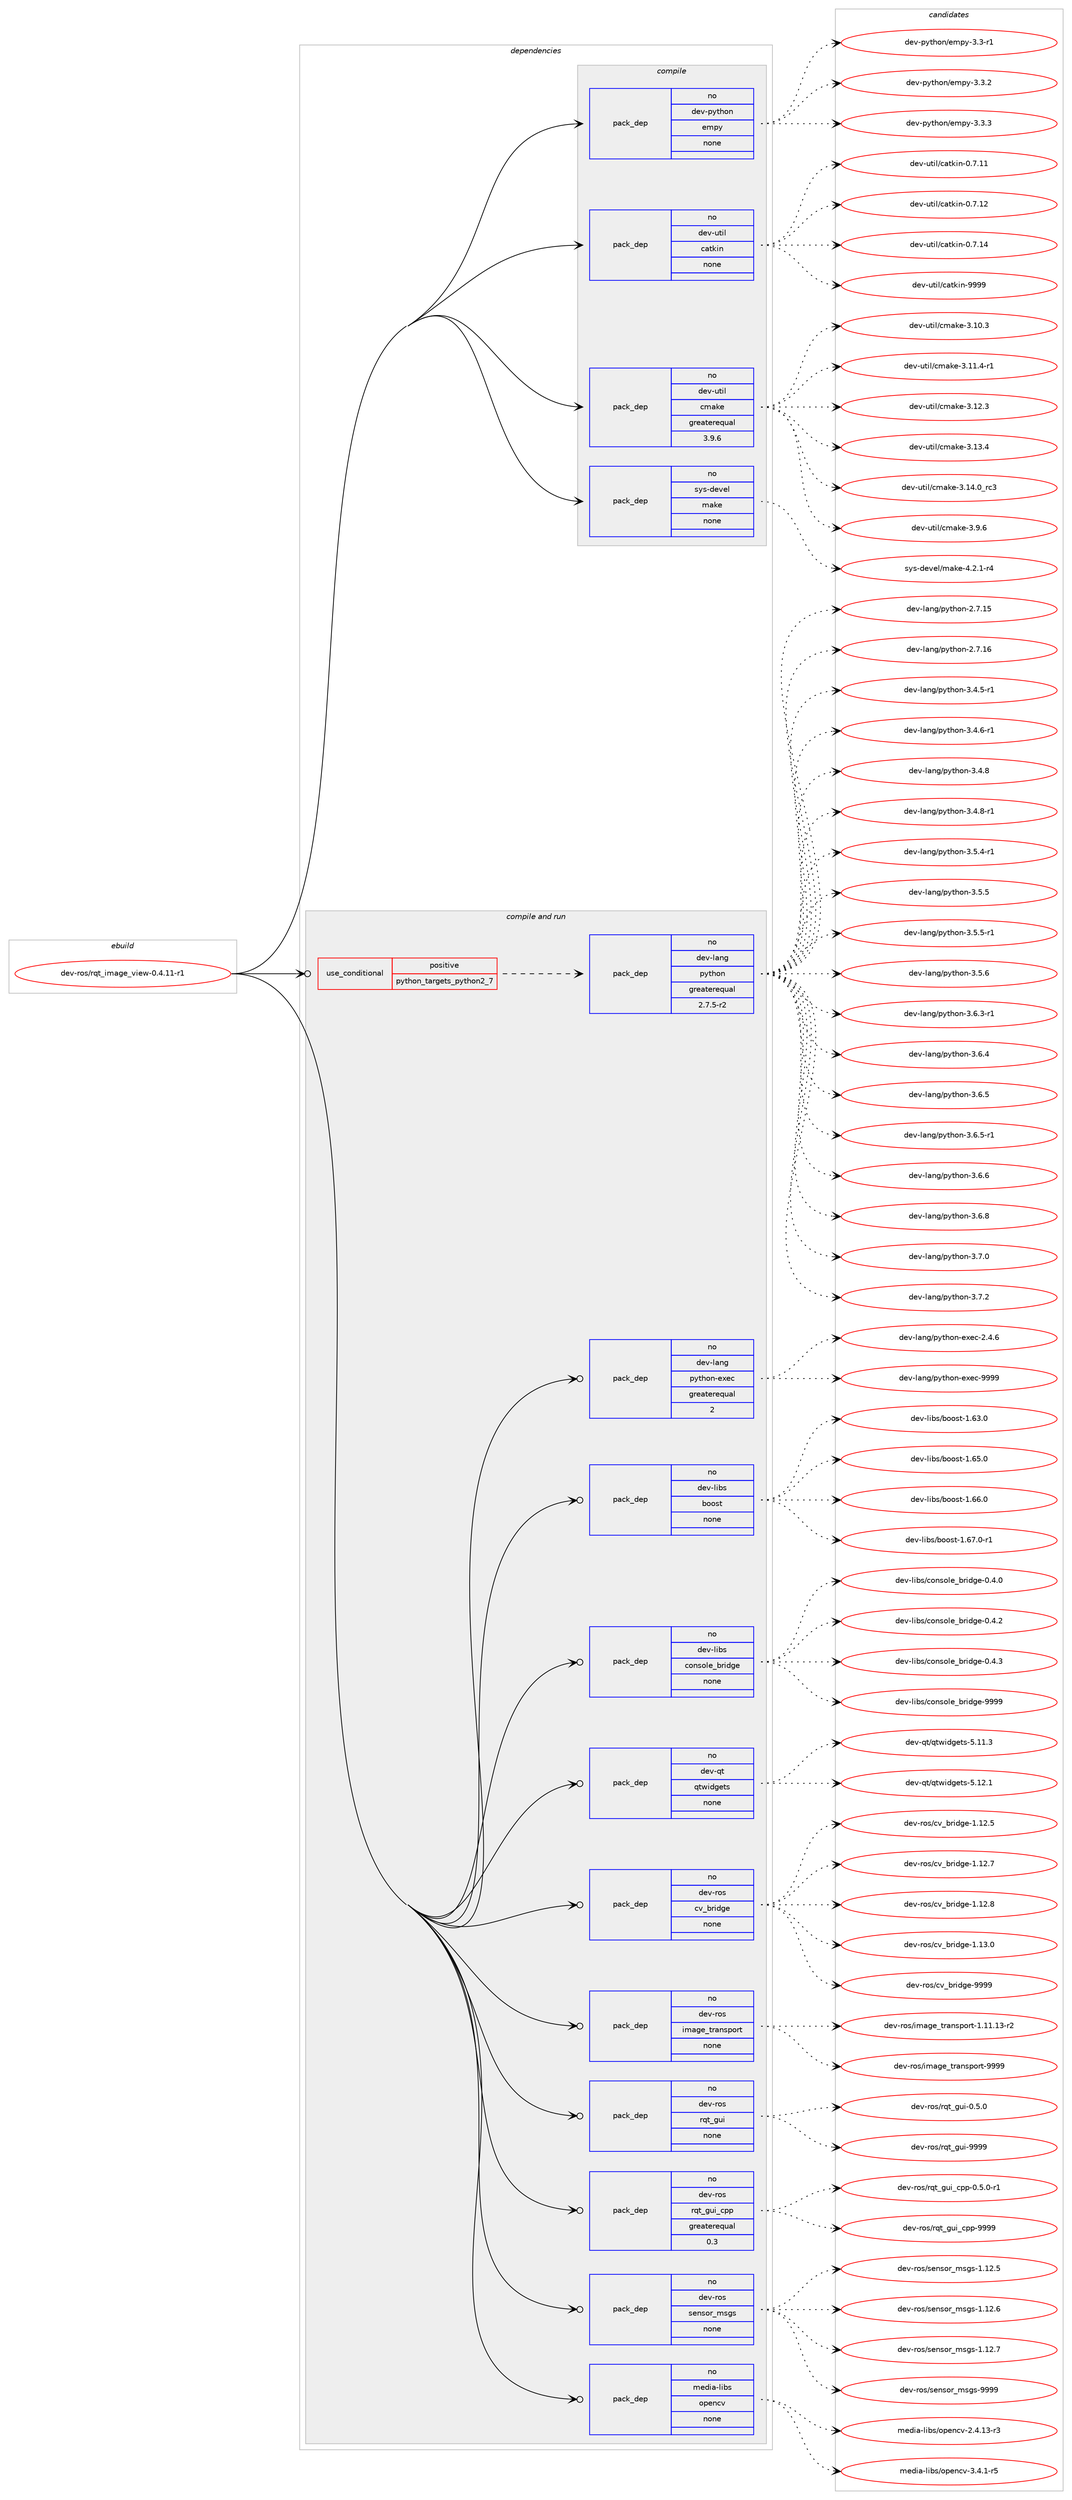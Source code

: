 digraph prolog {

# *************
# Graph options
# *************

newrank=true;
concentrate=true;
compound=true;
graph [rankdir=LR,fontname=Helvetica,fontsize=10,ranksep=1.5];#, ranksep=2.5, nodesep=0.2];
edge  [arrowhead=vee];
node  [fontname=Helvetica,fontsize=10];

# **********
# The ebuild
# **********

subgraph cluster_leftcol {
color=gray;
rank=same;
label=<<i>ebuild</i>>;
id [label="dev-ros/rqt_image_view-0.4.11-r1", color=red, width=4, href="../dev-ros/rqt_image_view-0.4.11-r1.svg"];
}

# ****************
# The dependencies
# ****************

subgraph cluster_midcol {
color=gray;
label=<<i>dependencies</i>>;
subgraph cluster_compile {
fillcolor="#eeeeee";
style=filled;
label=<<i>compile</i>>;
subgraph pack1055448 {
dependency1469337 [label=<<TABLE BORDER="0" CELLBORDER="1" CELLSPACING="0" CELLPADDING="4" WIDTH="220"><TR><TD ROWSPAN="6" CELLPADDING="30">pack_dep</TD></TR><TR><TD WIDTH="110">no</TD></TR><TR><TD>dev-python</TD></TR><TR><TD>empy</TD></TR><TR><TD>none</TD></TR><TR><TD></TD></TR></TABLE>>, shape=none, color=blue];
}
id:e -> dependency1469337:w [weight=20,style="solid",arrowhead="vee"];
subgraph pack1055449 {
dependency1469338 [label=<<TABLE BORDER="0" CELLBORDER="1" CELLSPACING="0" CELLPADDING="4" WIDTH="220"><TR><TD ROWSPAN="6" CELLPADDING="30">pack_dep</TD></TR><TR><TD WIDTH="110">no</TD></TR><TR><TD>dev-util</TD></TR><TR><TD>catkin</TD></TR><TR><TD>none</TD></TR><TR><TD></TD></TR></TABLE>>, shape=none, color=blue];
}
id:e -> dependency1469338:w [weight=20,style="solid",arrowhead="vee"];
subgraph pack1055450 {
dependency1469339 [label=<<TABLE BORDER="0" CELLBORDER="1" CELLSPACING="0" CELLPADDING="4" WIDTH="220"><TR><TD ROWSPAN="6" CELLPADDING="30">pack_dep</TD></TR><TR><TD WIDTH="110">no</TD></TR><TR><TD>dev-util</TD></TR><TR><TD>cmake</TD></TR><TR><TD>greaterequal</TD></TR><TR><TD>3.9.6</TD></TR></TABLE>>, shape=none, color=blue];
}
id:e -> dependency1469339:w [weight=20,style="solid",arrowhead="vee"];
subgraph pack1055451 {
dependency1469340 [label=<<TABLE BORDER="0" CELLBORDER="1" CELLSPACING="0" CELLPADDING="4" WIDTH="220"><TR><TD ROWSPAN="6" CELLPADDING="30">pack_dep</TD></TR><TR><TD WIDTH="110">no</TD></TR><TR><TD>sys-devel</TD></TR><TR><TD>make</TD></TR><TR><TD>none</TD></TR><TR><TD></TD></TR></TABLE>>, shape=none, color=blue];
}
id:e -> dependency1469340:w [weight=20,style="solid",arrowhead="vee"];
}
subgraph cluster_compileandrun {
fillcolor="#eeeeee";
style=filled;
label=<<i>compile and run</i>>;
subgraph cond390499 {
dependency1469341 [label=<<TABLE BORDER="0" CELLBORDER="1" CELLSPACING="0" CELLPADDING="4"><TR><TD ROWSPAN="3" CELLPADDING="10">use_conditional</TD></TR><TR><TD>positive</TD></TR><TR><TD>python_targets_python2_7</TD></TR></TABLE>>, shape=none, color=red];
subgraph pack1055452 {
dependency1469342 [label=<<TABLE BORDER="0" CELLBORDER="1" CELLSPACING="0" CELLPADDING="4" WIDTH="220"><TR><TD ROWSPAN="6" CELLPADDING="30">pack_dep</TD></TR><TR><TD WIDTH="110">no</TD></TR><TR><TD>dev-lang</TD></TR><TR><TD>python</TD></TR><TR><TD>greaterequal</TD></TR><TR><TD>2.7.5-r2</TD></TR></TABLE>>, shape=none, color=blue];
}
dependency1469341:e -> dependency1469342:w [weight=20,style="dashed",arrowhead="vee"];
}
id:e -> dependency1469341:w [weight=20,style="solid",arrowhead="odotvee"];
subgraph pack1055453 {
dependency1469343 [label=<<TABLE BORDER="0" CELLBORDER="1" CELLSPACING="0" CELLPADDING="4" WIDTH="220"><TR><TD ROWSPAN="6" CELLPADDING="30">pack_dep</TD></TR><TR><TD WIDTH="110">no</TD></TR><TR><TD>dev-lang</TD></TR><TR><TD>python-exec</TD></TR><TR><TD>greaterequal</TD></TR><TR><TD>2</TD></TR></TABLE>>, shape=none, color=blue];
}
id:e -> dependency1469343:w [weight=20,style="solid",arrowhead="odotvee"];
subgraph pack1055454 {
dependency1469344 [label=<<TABLE BORDER="0" CELLBORDER="1" CELLSPACING="0" CELLPADDING="4" WIDTH="220"><TR><TD ROWSPAN="6" CELLPADDING="30">pack_dep</TD></TR><TR><TD WIDTH="110">no</TD></TR><TR><TD>dev-libs</TD></TR><TR><TD>boost</TD></TR><TR><TD>none</TD></TR><TR><TD></TD></TR></TABLE>>, shape=none, color=blue];
}
id:e -> dependency1469344:w [weight=20,style="solid",arrowhead="odotvee"];
subgraph pack1055455 {
dependency1469345 [label=<<TABLE BORDER="0" CELLBORDER="1" CELLSPACING="0" CELLPADDING="4" WIDTH="220"><TR><TD ROWSPAN="6" CELLPADDING="30">pack_dep</TD></TR><TR><TD WIDTH="110">no</TD></TR><TR><TD>dev-libs</TD></TR><TR><TD>console_bridge</TD></TR><TR><TD>none</TD></TR><TR><TD></TD></TR></TABLE>>, shape=none, color=blue];
}
id:e -> dependency1469345:w [weight=20,style="solid",arrowhead="odotvee"];
subgraph pack1055456 {
dependency1469346 [label=<<TABLE BORDER="0" CELLBORDER="1" CELLSPACING="0" CELLPADDING="4" WIDTH="220"><TR><TD ROWSPAN="6" CELLPADDING="30">pack_dep</TD></TR><TR><TD WIDTH="110">no</TD></TR><TR><TD>dev-qt</TD></TR><TR><TD>qtwidgets</TD></TR><TR><TD>none</TD></TR><TR><TD></TD></TR></TABLE>>, shape=none, color=blue];
}
id:e -> dependency1469346:w [weight=20,style="solid",arrowhead="odotvee"];
subgraph pack1055457 {
dependency1469347 [label=<<TABLE BORDER="0" CELLBORDER="1" CELLSPACING="0" CELLPADDING="4" WIDTH="220"><TR><TD ROWSPAN="6" CELLPADDING="30">pack_dep</TD></TR><TR><TD WIDTH="110">no</TD></TR><TR><TD>dev-ros</TD></TR><TR><TD>cv_bridge</TD></TR><TR><TD>none</TD></TR><TR><TD></TD></TR></TABLE>>, shape=none, color=blue];
}
id:e -> dependency1469347:w [weight=20,style="solid",arrowhead="odotvee"];
subgraph pack1055458 {
dependency1469348 [label=<<TABLE BORDER="0" CELLBORDER="1" CELLSPACING="0" CELLPADDING="4" WIDTH="220"><TR><TD ROWSPAN="6" CELLPADDING="30">pack_dep</TD></TR><TR><TD WIDTH="110">no</TD></TR><TR><TD>dev-ros</TD></TR><TR><TD>image_transport</TD></TR><TR><TD>none</TD></TR><TR><TD></TD></TR></TABLE>>, shape=none, color=blue];
}
id:e -> dependency1469348:w [weight=20,style="solid",arrowhead="odotvee"];
subgraph pack1055459 {
dependency1469349 [label=<<TABLE BORDER="0" CELLBORDER="1" CELLSPACING="0" CELLPADDING="4" WIDTH="220"><TR><TD ROWSPAN="6" CELLPADDING="30">pack_dep</TD></TR><TR><TD WIDTH="110">no</TD></TR><TR><TD>dev-ros</TD></TR><TR><TD>rqt_gui</TD></TR><TR><TD>none</TD></TR><TR><TD></TD></TR></TABLE>>, shape=none, color=blue];
}
id:e -> dependency1469349:w [weight=20,style="solid",arrowhead="odotvee"];
subgraph pack1055460 {
dependency1469350 [label=<<TABLE BORDER="0" CELLBORDER="1" CELLSPACING="0" CELLPADDING="4" WIDTH="220"><TR><TD ROWSPAN="6" CELLPADDING="30">pack_dep</TD></TR><TR><TD WIDTH="110">no</TD></TR><TR><TD>dev-ros</TD></TR><TR><TD>rqt_gui_cpp</TD></TR><TR><TD>greaterequal</TD></TR><TR><TD>0.3</TD></TR></TABLE>>, shape=none, color=blue];
}
id:e -> dependency1469350:w [weight=20,style="solid",arrowhead="odotvee"];
subgraph pack1055461 {
dependency1469351 [label=<<TABLE BORDER="0" CELLBORDER="1" CELLSPACING="0" CELLPADDING="4" WIDTH="220"><TR><TD ROWSPAN="6" CELLPADDING="30">pack_dep</TD></TR><TR><TD WIDTH="110">no</TD></TR><TR><TD>dev-ros</TD></TR><TR><TD>sensor_msgs</TD></TR><TR><TD>none</TD></TR><TR><TD></TD></TR></TABLE>>, shape=none, color=blue];
}
id:e -> dependency1469351:w [weight=20,style="solid",arrowhead="odotvee"];
subgraph pack1055462 {
dependency1469352 [label=<<TABLE BORDER="0" CELLBORDER="1" CELLSPACING="0" CELLPADDING="4" WIDTH="220"><TR><TD ROWSPAN="6" CELLPADDING="30">pack_dep</TD></TR><TR><TD WIDTH="110">no</TD></TR><TR><TD>media-libs</TD></TR><TR><TD>opencv</TD></TR><TR><TD>none</TD></TR><TR><TD></TD></TR></TABLE>>, shape=none, color=blue];
}
id:e -> dependency1469352:w [weight=20,style="solid",arrowhead="odotvee"];
}
subgraph cluster_run {
fillcolor="#eeeeee";
style=filled;
label=<<i>run</i>>;
}
}

# **************
# The candidates
# **************

subgraph cluster_choices {
rank=same;
color=gray;
label=<<i>candidates</i>>;

subgraph choice1055448 {
color=black;
nodesep=1;
choice1001011184511212111610411111047101109112121455146514511449 [label="dev-python/empy-3.3-r1", color=red, width=4,href="../dev-python/empy-3.3-r1.svg"];
choice1001011184511212111610411111047101109112121455146514650 [label="dev-python/empy-3.3.2", color=red, width=4,href="../dev-python/empy-3.3.2.svg"];
choice1001011184511212111610411111047101109112121455146514651 [label="dev-python/empy-3.3.3", color=red, width=4,href="../dev-python/empy-3.3.3.svg"];
dependency1469337:e -> choice1001011184511212111610411111047101109112121455146514511449:w [style=dotted,weight="100"];
dependency1469337:e -> choice1001011184511212111610411111047101109112121455146514650:w [style=dotted,weight="100"];
dependency1469337:e -> choice1001011184511212111610411111047101109112121455146514651:w [style=dotted,weight="100"];
}
subgraph choice1055449 {
color=black;
nodesep=1;
choice1001011184511711610510847999711610710511045484655464949 [label="dev-util/catkin-0.7.11", color=red, width=4,href="../dev-util/catkin-0.7.11.svg"];
choice1001011184511711610510847999711610710511045484655464950 [label="dev-util/catkin-0.7.12", color=red, width=4,href="../dev-util/catkin-0.7.12.svg"];
choice1001011184511711610510847999711610710511045484655464952 [label="dev-util/catkin-0.7.14", color=red, width=4,href="../dev-util/catkin-0.7.14.svg"];
choice100101118451171161051084799971161071051104557575757 [label="dev-util/catkin-9999", color=red, width=4,href="../dev-util/catkin-9999.svg"];
dependency1469338:e -> choice1001011184511711610510847999711610710511045484655464949:w [style=dotted,weight="100"];
dependency1469338:e -> choice1001011184511711610510847999711610710511045484655464950:w [style=dotted,weight="100"];
dependency1469338:e -> choice1001011184511711610510847999711610710511045484655464952:w [style=dotted,weight="100"];
dependency1469338:e -> choice100101118451171161051084799971161071051104557575757:w [style=dotted,weight="100"];
}
subgraph choice1055450 {
color=black;
nodesep=1;
choice1001011184511711610510847991099710710145514649484651 [label="dev-util/cmake-3.10.3", color=red, width=4,href="../dev-util/cmake-3.10.3.svg"];
choice10010111845117116105108479910997107101455146494946524511449 [label="dev-util/cmake-3.11.4-r1", color=red, width=4,href="../dev-util/cmake-3.11.4-r1.svg"];
choice1001011184511711610510847991099710710145514649504651 [label="dev-util/cmake-3.12.3", color=red, width=4,href="../dev-util/cmake-3.12.3.svg"];
choice1001011184511711610510847991099710710145514649514652 [label="dev-util/cmake-3.13.4", color=red, width=4,href="../dev-util/cmake-3.13.4.svg"];
choice1001011184511711610510847991099710710145514649524648951149951 [label="dev-util/cmake-3.14.0_rc3", color=red, width=4,href="../dev-util/cmake-3.14.0_rc3.svg"];
choice10010111845117116105108479910997107101455146574654 [label="dev-util/cmake-3.9.6", color=red, width=4,href="../dev-util/cmake-3.9.6.svg"];
dependency1469339:e -> choice1001011184511711610510847991099710710145514649484651:w [style=dotted,weight="100"];
dependency1469339:e -> choice10010111845117116105108479910997107101455146494946524511449:w [style=dotted,weight="100"];
dependency1469339:e -> choice1001011184511711610510847991099710710145514649504651:w [style=dotted,weight="100"];
dependency1469339:e -> choice1001011184511711610510847991099710710145514649514652:w [style=dotted,weight="100"];
dependency1469339:e -> choice1001011184511711610510847991099710710145514649524648951149951:w [style=dotted,weight="100"];
dependency1469339:e -> choice10010111845117116105108479910997107101455146574654:w [style=dotted,weight="100"];
}
subgraph choice1055451 {
color=black;
nodesep=1;
choice1151211154510010111810110847109971071014552465046494511452 [label="sys-devel/make-4.2.1-r4", color=red, width=4,href="../sys-devel/make-4.2.1-r4.svg"];
dependency1469340:e -> choice1151211154510010111810110847109971071014552465046494511452:w [style=dotted,weight="100"];
}
subgraph choice1055452 {
color=black;
nodesep=1;
choice10010111845108971101034711212111610411111045504655464953 [label="dev-lang/python-2.7.15", color=red, width=4,href="../dev-lang/python-2.7.15.svg"];
choice10010111845108971101034711212111610411111045504655464954 [label="dev-lang/python-2.7.16", color=red, width=4,href="../dev-lang/python-2.7.16.svg"];
choice1001011184510897110103471121211161041111104551465246534511449 [label="dev-lang/python-3.4.5-r1", color=red, width=4,href="../dev-lang/python-3.4.5-r1.svg"];
choice1001011184510897110103471121211161041111104551465246544511449 [label="dev-lang/python-3.4.6-r1", color=red, width=4,href="../dev-lang/python-3.4.6-r1.svg"];
choice100101118451089711010347112121116104111110455146524656 [label="dev-lang/python-3.4.8", color=red, width=4,href="../dev-lang/python-3.4.8.svg"];
choice1001011184510897110103471121211161041111104551465246564511449 [label="dev-lang/python-3.4.8-r1", color=red, width=4,href="../dev-lang/python-3.4.8-r1.svg"];
choice1001011184510897110103471121211161041111104551465346524511449 [label="dev-lang/python-3.5.4-r1", color=red, width=4,href="../dev-lang/python-3.5.4-r1.svg"];
choice100101118451089711010347112121116104111110455146534653 [label="dev-lang/python-3.5.5", color=red, width=4,href="../dev-lang/python-3.5.5.svg"];
choice1001011184510897110103471121211161041111104551465346534511449 [label="dev-lang/python-3.5.5-r1", color=red, width=4,href="../dev-lang/python-3.5.5-r1.svg"];
choice100101118451089711010347112121116104111110455146534654 [label="dev-lang/python-3.5.6", color=red, width=4,href="../dev-lang/python-3.5.6.svg"];
choice1001011184510897110103471121211161041111104551465446514511449 [label="dev-lang/python-3.6.3-r1", color=red, width=4,href="../dev-lang/python-3.6.3-r1.svg"];
choice100101118451089711010347112121116104111110455146544652 [label="dev-lang/python-3.6.4", color=red, width=4,href="../dev-lang/python-3.6.4.svg"];
choice100101118451089711010347112121116104111110455146544653 [label="dev-lang/python-3.6.5", color=red, width=4,href="../dev-lang/python-3.6.5.svg"];
choice1001011184510897110103471121211161041111104551465446534511449 [label="dev-lang/python-3.6.5-r1", color=red, width=4,href="../dev-lang/python-3.6.5-r1.svg"];
choice100101118451089711010347112121116104111110455146544654 [label="dev-lang/python-3.6.6", color=red, width=4,href="../dev-lang/python-3.6.6.svg"];
choice100101118451089711010347112121116104111110455146544656 [label="dev-lang/python-3.6.8", color=red, width=4,href="../dev-lang/python-3.6.8.svg"];
choice100101118451089711010347112121116104111110455146554648 [label="dev-lang/python-3.7.0", color=red, width=4,href="../dev-lang/python-3.7.0.svg"];
choice100101118451089711010347112121116104111110455146554650 [label="dev-lang/python-3.7.2", color=red, width=4,href="../dev-lang/python-3.7.2.svg"];
dependency1469342:e -> choice10010111845108971101034711212111610411111045504655464953:w [style=dotted,weight="100"];
dependency1469342:e -> choice10010111845108971101034711212111610411111045504655464954:w [style=dotted,weight="100"];
dependency1469342:e -> choice1001011184510897110103471121211161041111104551465246534511449:w [style=dotted,weight="100"];
dependency1469342:e -> choice1001011184510897110103471121211161041111104551465246544511449:w [style=dotted,weight="100"];
dependency1469342:e -> choice100101118451089711010347112121116104111110455146524656:w [style=dotted,weight="100"];
dependency1469342:e -> choice1001011184510897110103471121211161041111104551465246564511449:w [style=dotted,weight="100"];
dependency1469342:e -> choice1001011184510897110103471121211161041111104551465346524511449:w [style=dotted,weight="100"];
dependency1469342:e -> choice100101118451089711010347112121116104111110455146534653:w [style=dotted,weight="100"];
dependency1469342:e -> choice1001011184510897110103471121211161041111104551465346534511449:w [style=dotted,weight="100"];
dependency1469342:e -> choice100101118451089711010347112121116104111110455146534654:w [style=dotted,weight="100"];
dependency1469342:e -> choice1001011184510897110103471121211161041111104551465446514511449:w [style=dotted,weight="100"];
dependency1469342:e -> choice100101118451089711010347112121116104111110455146544652:w [style=dotted,weight="100"];
dependency1469342:e -> choice100101118451089711010347112121116104111110455146544653:w [style=dotted,weight="100"];
dependency1469342:e -> choice1001011184510897110103471121211161041111104551465446534511449:w [style=dotted,weight="100"];
dependency1469342:e -> choice100101118451089711010347112121116104111110455146544654:w [style=dotted,weight="100"];
dependency1469342:e -> choice100101118451089711010347112121116104111110455146544656:w [style=dotted,weight="100"];
dependency1469342:e -> choice100101118451089711010347112121116104111110455146554648:w [style=dotted,weight="100"];
dependency1469342:e -> choice100101118451089711010347112121116104111110455146554650:w [style=dotted,weight="100"];
}
subgraph choice1055453 {
color=black;
nodesep=1;
choice1001011184510897110103471121211161041111104510112010199455046524654 [label="dev-lang/python-exec-2.4.6", color=red, width=4,href="../dev-lang/python-exec-2.4.6.svg"];
choice10010111845108971101034711212111610411111045101120101994557575757 [label="dev-lang/python-exec-9999", color=red, width=4,href="../dev-lang/python-exec-9999.svg"];
dependency1469343:e -> choice1001011184510897110103471121211161041111104510112010199455046524654:w [style=dotted,weight="100"];
dependency1469343:e -> choice10010111845108971101034711212111610411111045101120101994557575757:w [style=dotted,weight="100"];
}
subgraph choice1055454 {
color=black;
nodesep=1;
choice1001011184510810598115479811111111511645494654514648 [label="dev-libs/boost-1.63.0", color=red, width=4,href="../dev-libs/boost-1.63.0.svg"];
choice1001011184510810598115479811111111511645494654534648 [label="dev-libs/boost-1.65.0", color=red, width=4,href="../dev-libs/boost-1.65.0.svg"];
choice1001011184510810598115479811111111511645494654544648 [label="dev-libs/boost-1.66.0", color=red, width=4,href="../dev-libs/boost-1.66.0.svg"];
choice10010111845108105981154798111111115116454946545546484511449 [label="dev-libs/boost-1.67.0-r1", color=red, width=4,href="../dev-libs/boost-1.67.0-r1.svg"];
dependency1469344:e -> choice1001011184510810598115479811111111511645494654514648:w [style=dotted,weight="100"];
dependency1469344:e -> choice1001011184510810598115479811111111511645494654534648:w [style=dotted,weight="100"];
dependency1469344:e -> choice1001011184510810598115479811111111511645494654544648:w [style=dotted,weight="100"];
dependency1469344:e -> choice10010111845108105981154798111111115116454946545546484511449:w [style=dotted,weight="100"];
}
subgraph choice1055455 {
color=black;
nodesep=1;
choice100101118451081059811547991111101151111081019598114105100103101454846524648 [label="dev-libs/console_bridge-0.4.0", color=red, width=4,href="../dev-libs/console_bridge-0.4.0.svg"];
choice100101118451081059811547991111101151111081019598114105100103101454846524650 [label="dev-libs/console_bridge-0.4.2", color=red, width=4,href="../dev-libs/console_bridge-0.4.2.svg"];
choice100101118451081059811547991111101151111081019598114105100103101454846524651 [label="dev-libs/console_bridge-0.4.3", color=red, width=4,href="../dev-libs/console_bridge-0.4.3.svg"];
choice1001011184510810598115479911111011511110810195981141051001031014557575757 [label="dev-libs/console_bridge-9999", color=red, width=4,href="../dev-libs/console_bridge-9999.svg"];
dependency1469345:e -> choice100101118451081059811547991111101151111081019598114105100103101454846524648:w [style=dotted,weight="100"];
dependency1469345:e -> choice100101118451081059811547991111101151111081019598114105100103101454846524650:w [style=dotted,weight="100"];
dependency1469345:e -> choice100101118451081059811547991111101151111081019598114105100103101454846524651:w [style=dotted,weight="100"];
dependency1469345:e -> choice1001011184510810598115479911111011511110810195981141051001031014557575757:w [style=dotted,weight="100"];
}
subgraph choice1055456 {
color=black;
nodesep=1;
choice100101118451131164711311611910510010310111611545534649494651 [label="dev-qt/qtwidgets-5.11.3", color=red, width=4,href="../dev-qt/qtwidgets-5.11.3.svg"];
choice100101118451131164711311611910510010310111611545534649504649 [label="dev-qt/qtwidgets-5.12.1", color=red, width=4,href="../dev-qt/qtwidgets-5.12.1.svg"];
dependency1469346:e -> choice100101118451131164711311611910510010310111611545534649494651:w [style=dotted,weight="100"];
dependency1469346:e -> choice100101118451131164711311611910510010310111611545534649504649:w [style=dotted,weight="100"];
}
subgraph choice1055457 {
color=black;
nodesep=1;
choice100101118451141111154799118959811410510010310145494649504653 [label="dev-ros/cv_bridge-1.12.5", color=red, width=4,href="../dev-ros/cv_bridge-1.12.5.svg"];
choice100101118451141111154799118959811410510010310145494649504655 [label="dev-ros/cv_bridge-1.12.7", color=red, width=4,href="../dev-ros/cv_bridge-1.12.7.svg"];
choice100101118451141111154799118959811410510010310145494649504656 [label="dev-ros/cv_bridge-1.12.8", color=red, width=4,href="../dev-ros/cv_bridge-1.12.8.svg"];
choice100101118451141111154799118959811410510010310145494649514648 [label="dev-ros/cv_bridge-1.13.0", color=red, width=4,href="../dev-ros/cv_bridge-1.13.0.svg"];
choice10010111845114111115479911895981141051001031014557575757 [label="dev-ros/cv_bridge-9999", color=red, width=4,href="../dev-ros/cv_bridge-9999.svg"];
dependency1469347:e -> choice100101118451141111154799118959811410510010310145494649504653:w [style=dotted,weight="100"];
dependency1469347:e -> choice100101118451141111154799118959811410510010310145494649504655:w [style=dotted,weight="100"];
dependency1469347:e -> choice100101118451141111154799118959811410510010310145494649504656:w [style=dotted,weight="100"];
dependency1469347:e -> choice100101118451141111154799118959811410510010310145494649514648:w [style=dotted,weight="100"];
dependency1469347:e -> choice10010111845114111115479911895981141051001031014557575757:w [style=dotted,weight="100"];
}
subgraph choice1055458 {
color=black;
nodesep=1;
choice100101118451141111154710510997103101951161149711011511211111411645494649494649514511450 [label="dev-ros/image_transport-1.11.13-r2", color=red, width=4,href="../dev-ros/image_transport-1.11.13-r2.svg"];
choice10010111845114111115471051099710310195116114971101151121111141164557575757 [label="dev-ros/image_transport-9999", color=red, width=4,href="../dev-ros/image_transport-9999.svg"];
dependency1469348:e -> choice100101118451141111154710510997103101951161149711011511211111411645494649494649514511450:w [style=dotted,weight="100"];
dependency1469348:e -> choice10010111845114111115471051099710310195116114971101151121111141164557575757:w [style=dotted,weight="100"];
}
subgraph choice1055459 {
color=black;
nodesep=1;
choice100101118451141111154711411311695103117105454846534648 [label="dev-ros/rqt_gui-0.5.0", color=red, width=4,href="../dev-ros/rqt_gui-0.5.0.svg"];
choice1001011184511411111547114113116951031171054557575757 [label="dev-ros/rqt_gui-9999", color=red, width=4,href="../dev-ros/rqt_gui-9999.svg"];
dependency1469349:e -> choice100101118451141111154711411311695103117105454846534648:w [style=dotted,weight="100"];
dependency1469349:e -> choice1001011184511411111547114113116951031171054557575757:w [style=dotted,weight="100"];
}
subgraph choice1055460 {
color=black;
nodesep=1;
choice10010111845114111115471141131169510311710595991121124548465346484511449 [label="dev-ros/rqt_gui_cpp-0.5.0-r1", color=red, width=4,href="../dev-ros/rqt_gui_cpp-0.5.0-r1.svg"];
choice10010111845114111115471141131169510311710595991121124557575757 [label="dev-ros/rqt_gui_cpp-9999", color=red, width=4,href="../dev-ros/rqt_gui_cpp-9999.svg"];
dependency1469350:e -> choice10010111845114111115471141131169510311710595991121124548465346484511449:w [style=dotted,weight="100"];
dependency1469350:e -> choice10010111845114111115471141131169510311710595991121124557575757:w [style=dotted,weight="100"];
}
subgraph choice1055461 {
color=black;
nodesep=1;
choice10010111845114111115471151011101151111149510911510311545494649504653 [label="dev-ros/sensor_msgs-1.12.5", color=red, width=4,href="../dev-ros/sensor_msgs-1.12.5.svg"];
choice10010111845114111115471151011101151111149510911510311545494649504654 [label="dev-ros/sensor_msgs-1.12.6", color=red, width=4,href="../dev-ros/sensor_msgs-1.12.6.svg"];
choice10010111845114111115471151011101151111149510911510311545494649504655 [label="dev-ros/sensor_msgs-1.12.7", color=red, width=4,href="../dev-ros/sensor_msgs-1.12.7.svg"];
choice1001011184511411111547115101110115111114951091151031154557575757 [label="dev-ros/sensor_msgs-9999", color=red, width=4,href="../dev-ros/sensor_msgs-9999.svg"];
dependency1469351:e -> choice10010111845114111115471151011101151111149510911510311545494649504653:w [style=dotted,weight="100"];
dependency1469351:e -> choice10010111845114111115471151011101151111149510911510311545494649504654:w [style=dotted,weight="100"];
dependency1469351:e -> choice10010111845114111115471151011101151111149510911510311545494649504655:w [style=dotted,weight="100"];
dependency1469351:e -> choice1001011184511411111547115101110115111114951091151031154557575757:w [style=dotted,weight="100"];
}
subgraph choice1055462 {
color=black;
nodesep=1;
choice1091011001059745108105981154711111210111099118455046524649514511451 [label="media-libs/opencv-2.4.13-r3", color=red, width=4,href="../media-libs/opencv-2.4.13-r3.svg"];
choice10910110010597451081059811547111112101110991184551465246494511453 [label="media-libs/opencv-3.4.1-r5", color=red, width=4,href="../media-libs/opencv-3.4.1-r5.svg"];
dependency1469352:e -> choice1091011001059745108105981154711111210111099118455046524649514511451:w [style=dotted,weight="100"];
dependency1469352:e -> choice10910110010597451081059811547111112101110991184551465246494511453:w [style=dotted,weight="100"];
}
}

}
